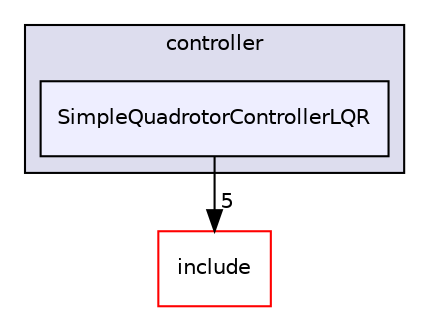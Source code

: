 digraph "/root/scrimmage/scrimmage/src/plugins/controller/SimpleQuadrotorControllerLQR" {
  compound=true
  node [ fontsize="10", fontname="Helvetica"];
  edge [ labelfontsize="10", labelfontname="Helvetica"];
  subgraph clusterdir_c915aa27e6120cf8f6d19a96e78171a2 {
    graph [ bgcolor="#ddddee", pencolor="black", label="controller" fontname="Helvetica", fontsize="10", URL="dir_c915aa27e6120cf8f6d19a96e78171a2.html"]
  dir_493ae186b74dcf5bb7869166c80f70c7 [shape=box, label="SimpleQuadrotorControllerLQR", style="filled", fillcolor="#eeeeff", pencolor="black", URL="dir_493ae186b74dcf5bb7869166c80f70c7.html"];
  }
  dir_d44c64559bbebec7f509842c48db8b23 [shape=box label="include" fillcolor="white" style="filled" color="red" URL="dir_d44c64559bbebec7f509842c48db8b23.html"];
  dir_493ae186b74dcf5bb7869166c80f70c7->dir_d44c64559bbebec7f509842c48db8b23 [headlabel="5", labeldistance=1.5 headhref="dir_000214_000004.html"];
}
